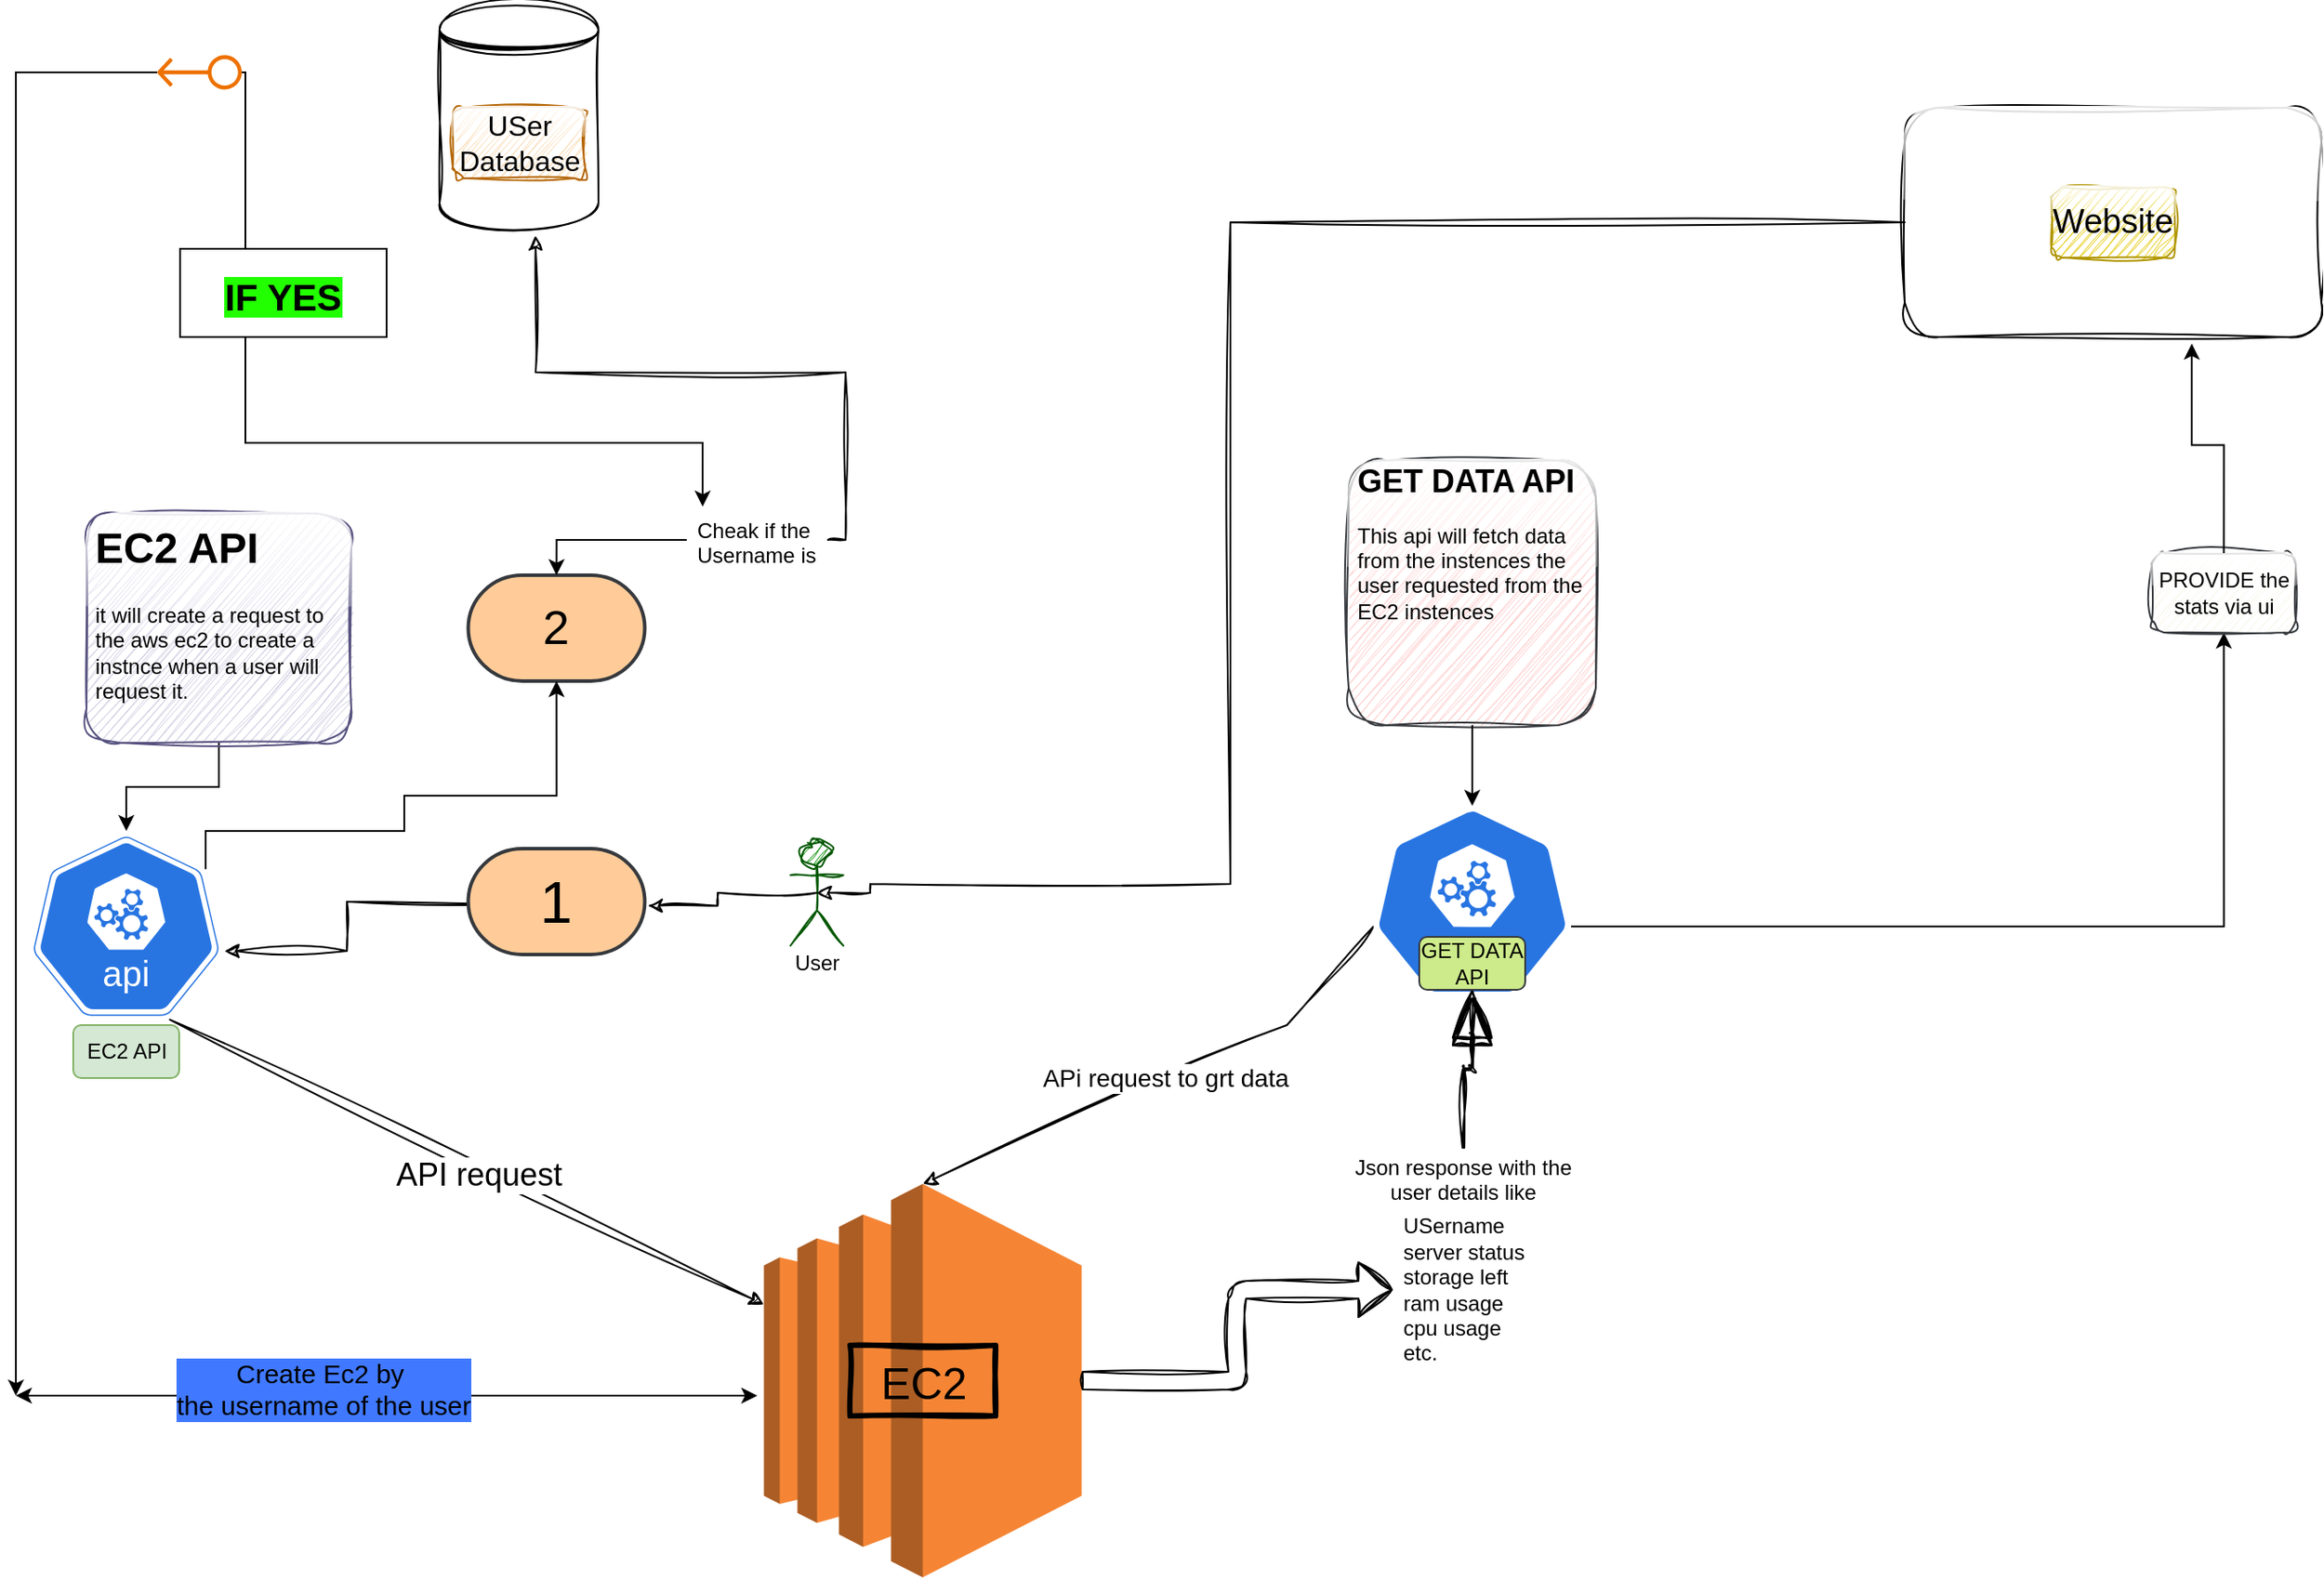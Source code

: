 <mxfile version="22.1.16" type="github">
  <diagram name="Page-1" id="Gt1Ale_o17sa32FU888b">
    <mxGraphModel dx="3765" dy="1420" grid="1" gridSize="10" guides="1" tooltips="1" connect="1" arrows="1" fold="1" page="1" pageScale="1" pageWidth="980" pageHeight="1390" math="0" shadow="0">
      <root>
        <mxCell id="0" />
        <mxCell id="1" parent="0" />
        <mxCell id="uo5J4ipbNkgnf-ojrM5Z-66" value="" style="outlineConnect=0;dashed=0;verticalLabelPosition=bottom;verticalAlign=top;align=center;html=1;shape=mxgraph.aws3.ec2;fillColor=#F58534;gradientColor=none;" vertex="1" parent="1">
          <mxGeometry x="-56.25" y="860" width="180" height="223" as="geometry" />
        </mxCell>
        <mxCell id="uo5J4ipbNkgnf-ojrM5Z-55" value="" style="aspect=fixed;sketch=0;html=1;dashed=0;whitespace=wrap;fillColor=#2875E2;strokeColor=#ffffff;points=[[0.005,0.63,0],[0.1,0.2,0],[0.9,0.2,0],[0.5,0,0],[0.995,0.63,0],[0.72,0.99,0],[0.5,1,0],[0.28,0.99,0]];shape=mxgraph.kubernetes.icon2;prIcon=api" vertex="1" parent="1">
          <mxGeometry x="-473.75" y="660" width="112.5" height="108" as="geometry" />
        </mxCell>
        <mxCell id="uo5J4ipbNkgnf-ojrM5Z-50" value="" style="strokeWidth=2;html=1;shape=mxgraph.flowchart.terminator;whiteSpace=wrap;fillColor=#ffcc99;strokeColor=#36393d;shadow=0;" vertex="1" parent="1">
          <mxGeometry x="-223.75" y="515" width="100" height="60" as="geometry" />
        </mxCell>
        <mxCell id="uo5J4ipbNkgnf-ojrM5Z-2" value="EC2 API" style="text;html=1;align=center;verticalAlign=middle;whiteSpace=wrap;rounded=1;fillColor=#d5e8d4;strokeColor=#82b366;glass=0;shadow=0;" vertex="1" parent="1">
          <mxGeometry x="-447.5" y="770" width="60" height="30" as="geometry" />
        </mxCell>
        <mxCell id="uo5J4ipbNkgnf-ojrM5Z-7" value="Actor" style="shape=umlActor;verticalLabelPosition=bottom;verticalAlign=top;html=1;outlineConnect=0;fontFamily=Tahoma;fillColor=#008a00;fontColor=#ffffff;strokeColor=#005700;sketch=1;curveFitting=1;jiggle=2;shadow=0;" vertex="1" parent="1">
          <mxGeometry x="-41.25" y="665" width="30" height="60" as="geometry" />
        </mxCell>
        <mxCell id="uo5J4ipbNkgnf-ojrM5Z-11" style="edgeStyle=orthogonalEdgeStyle;rounded=0;orthogonalLoop=1;jettySize=auto;html=1;exitX=0.5;exitY=0.5;exitDx=0;exitDy=0;exitPerimeter=0;entryX=0.995;entryY=0.63;entryDx=0;entryDy=0;entryPerimeter=0;sketch=1;curveFitting=1;jiggle=2;" edge="1" parent="1" source="uo5J4ipbNkgnf-ojrM5Z-45" target="uo5J4ipbNkgnf-ojrM5Z-55">
          <mxGeometry relative="1" as="geometry">
            <mxPoint x="-307.96" y="703.04" as="targetPoint" />
          </mxGeometry>
        </mxCell>
        <mxCell id="uo5J4ipbNkgnf-ojrM5Z-12" value="User" style="text;html=1;strokeColor=none;fillColor=none;align=center;verticalAlign=middle;whiteSpace=wrap;rounded=0;" vertex="1" parent="1">
          <mxGeometry x="-56.25" y="720" width="60" height="30" as="geometry" />
        </mxCell>
        <mxCell id="uo5J4ipbNkgnf-ojrM5Z-21" style="edgeStyle=orthogonalEdgeStyle;rounded=0;orthogonalLoop=1;jettySize=auto;html=1;exitX=0.5;exitY=1;exitDx=0;exitDy=0;" edge="1" parent="1" source="uo5J4ipbNkgnf-ojrM5Z-13" target="uo5J4ipbNkgnf-ojrM5Z-55">
          <mxGeometry relative="1" as="geometry">
            <mxPoint x="-369.947" y="660" as="targetPoint" />
          </mxGeometry>
        </mxCell>
        <mxCell id="uo5J4ipbNkgnf-ojrM5Z-13" value="&lt;h1&gt;EC2 API&lt;br&gt;&lt;/h1&gt;&lt;p&gt;it will create a request to the aws ec2 to create a instnce when a user will request it.&lt;br&gt;&lt;/p&gt;" style="text;html=1;strokeColor=#56517e;fillColor=#d0cee2;spacing=5;spacingTop=-20;whiteSpace=wrap;overflow=hidden;rounded=1;glass=1;sketch=1;curveFitting=1;jiggle=2;" vertex="1" parent="1">
          <mxGeometry x="-440" y="480" width="150" height="130" as="geometry" />
        </mxCell>
        <mxCell id="uo5J4ipbNkgnf-ojrM5Z-16" value="EC2" style="text;html=1;align=center;verticalAlign=middle;whiteSpace=wrap;rounded=0;strokeWidth=3;strokeColor=default;sketch=1;curveFitting=1;jiggle=2;fontFamily=Helvetica;fontSize=25;" vertex="1" parent="1">
          <mxGeometry x="-7.5" y="951.5" width="82.5" height="40" as="geometry" />
        </mxCell>
        <mxCell id="uo5J4ipbNkgnf-ojrM5Z-22" value="&lt;h1 style=&quot;font-size: 18px;&quot;&gt;GET DATA API&lt;br&gt;&lt;/h1&gt;&lt;p&gt;This api will fetch data from the instences the user requested from the EC2 instences&lt;br&gt;&lt;/p&gt;" style="text;html=1;strokeColor=#36393d;fillColor=#ffcccc;spacing=5;spacingTop=-20;whiteSpace=wrap;overflow=hidden;rounded=1;glass=1;sketch=1;curveFitting=1;jiggle=2;" vertex="1" parent="1">
          <mxGeometry x="275" y="450" width="140" height="150" as="geometry" />
        </mxCell>
        <mxCell id="uo5J4ipbNkgnf-ojrM5Z-23" style="edgeStyle=orthogonalEdgeStyle;rounded=0;orthogonalLoop=1;jettySize=auto;html=1;" edge="1" parent="1" source="uo5J4ipbNkgnf-ojrM5Z-22" target="uo5J4ipbNkgnf-ojrM5Z-57">
          <mxGeometry relative="1" as="geometry">
            <mxPoint x="318" y="661.04" as="targetPoint" />
          </mxGeometry>
        </mxCell>
        <mxCell id="uo5J4ipbNkgnf-ojrM5Z-25" style="edgeStyle=orthogonalEdgeStyle;rounded=1;orthogonalLoop=1;jettySize=auto;html=1;entryX=0.5;entryY=1;entryDx=0;entryDy=0;entryPerimeter=0;shape=flexArrow;sketch=1;curveFitting=1;jiggle=2;width=1.053;endSize=8.568;" edge="1" parent="1" source="uo5J4ipbNkgnf-ojrM5Z-58" target="uo5J4ipbNkgnf-ojrM5Z-57">
          <mxGeometry relative="1" as="geometry">
            <mxPoint x="110" y="941" as="sourcePoint" />
            <mxPoint x="344.04" y="741.04" as="targetPoint" />
          </mxGeometry>
        </mxCell>
        <mxCell id="uo5J4ipbNkgnf-ojrM5Z-27" value="" style="endArrow=classic;html=1;rounded=0;exitX=0.72;exitY=0.99;exitDx=0;exitDy=0;exitPerimeter=0;sketch=1;curveFitting=1;jiggle=2;" edge="1" parent="1" source="uo5J4ipbNkgnf-ojrM5Z-55" target="uo5J4ipbNkgnf-ojrM5Z-66">
          <mxGeometry relative="1" as="geometry">
            <mxPoint x="-361.48" y="741.44" as="sourcePoint" />
            <mxPoint x="-51.7" y="924" as="targetPoint" />
          </mxGeometry>
        </mxCell>
        <mxCell id="uo5J4ipbNkgnf-ojrM5Z-28" value="Label" style="edgeLabel;resizable=0;html=1;align=center;verticalAlign=middle;" connectable="0" vertex="1" parent="uo5J4ipbNkgnf-ojrM5Z-27">
          <mxGeometry relative="1" as="geometry">
            <mxPoint x="6" y="11" as="offset" />
          </mxGeometry>
        </mxCell>
        <mxCell id="uo5J4ipbNkgnf-ojrM5Z-29" value="&lt;div style=&quot;font-size: 18px;&quot;&gt;API request&lt;/div&gt;" style="edgeLabel;html=1;align=center;verticalAlign=middle;resizable=0;points=[];fontSize=18;" vertex="1" connectable="0" parent="uo5J4ipbNkgnf-ojrM5Z-27">
          <mxGeometry x="-0.006" y="4" relative="1" as="geometry">
            <mxPoint x="6" y="11" as="offset" />
          </mxGeometry>
        </mxCell>
        <mxCell id="uo5J4ipbNkgnf-ojrM5Z-31" value="&lt;div&gt;Json response with the user details like &lt;br&gt;&lt;/div&gt;&lt;div&gt;&lt;br&gt;&lt;/div&gt;" style="text;html=1;strokeColor=none;fillColor=none;align=center;verticalAlign=middle;whiteSpace=wrap;rounded=0;" vertex="1" parent="1">
          <mxGeometry x="270" y="840" width="140" height="50" as="geometry" />
        </mxCell>
        <mxCell id="uo5J4ipbNkgnf-ojrM5Z-33" value="" style="edgeStyle=orthogonalEdgeStyle;rounded=1;orthogonalLoop=1;jettySize=auto;html=1;shape=flexArrow;shadow=0;sketch=1;curveFitting=1;jiggle=2;exitX=1;exitY=0.5;exitDx=0;exitDy=0;exitPerimeter=0;" edge="1" parent="1" source="uo5J4ipbNkgnf-ojrM5Z-66" target="uo5J4ipbNkgnf-ojrM5Z-32">
          <mxGeometry relative="1" as="geometry">
            <mxPoint x="110" y="941" as="sourcePoint" />
            <mxPoint x="250" y="1100" as="targetPoint" />
          </mxGeometry>
        </mxCell>
        <mxCell id="uo5J4ipbNkgnf-ojrM5Z-32" value="&lt;div&gt;USername&lt;/div&gt;&lt;div&gt;server status&lt;/div&gt;&lt;div&gt;storage left&lt;/div&gt;&lt;div&gt;ram usage &lt;br&gt;&lt;/div&gt;&lt;div&gt;cpu usage &lt;br&gt;&lt;/div&gt;&lt;div&gt;etc.&lt;br&gt;&lt;/div&gt;" style="text;strokeColor=none;fillColor=none;align=left;verticalAlign=middle;spacingLeft=4;spacingRight=4;overflow=hidden;points=[[0,0.5],[1,0.5]];portConstraint=eastwest;rotatable=0;whiteSpace=wrap;html=1;" vertex="1" parent="1">
          <mxGeometry x="300" y="860" width="90" height="120" as="geometry" />
        </mxCell>
        <mxCell id="uo5J4ipbNkgnf-ojrM5Z-34" value="" style="endArrow=classic;html=1;rounded=0;exitX=0.005;exitY=0.63;exitDx=0;exitDy=0;exitPerimeter=0;entryX=0.5;entryY=0;entryDx=0;entryDy=0;entryPerimeter=0;sketch=1;curveFitting=1;jiggle=2;" edge="1" parent="1" source="uo5J4ipbNkgnf-ojrM5Z-57" target="uo5J4ipbNkgnf-ojrM5Z-66">
          <mxGeometry relative="1" as="geometry">
            <mxPoint x="309.12" y="732" as="sourcePoint" />
            <mxPoint x="102.2" y="900" as="targetPoint" />
            <Array as="points">
              <mxPoint x="240" y="770" />
            </Array>
          </mxGeometry>
        </mxCell>
        <mxCell id="uo5J4ipbNkgnf-ojrM5Z-35" value="&lt;font style=&quot;font-size: 14px;&quot;&gt;APi request to grt data&lt;/font&gt;" style="edgeLabel;resizable=0;html=1;align=center;verticalAlign=middle;" connectable="0" vertex="1" parent="uo5J4ipbNkgnf-ojrM5Z-34">
          <mxGeometry relative="1" as="geometry" />
        </mxCell>
        <mxCell id="uo5J4ipbNkgnf-ojrM5Z-53" style="edgeStyle=orthogonalEdgeStyle;rounded=0;orthogonalLoop=1;jettySize=auto;html=1;exitX=0;exitY=0.5;exitDx=0;exitDy=0;entryX=0.5;entryY=0.5;entryDx=0;entryDy=0;entryPerimeter=0;sketch=1;curveFitting=1;jiggle=2;" edge="1" parent="1" source="uo5J4ipbNkgnf-ojrM5Z-36" target="uo5J4ipbNkgnf-ojrM5Z-7">
          <mxGeometry relative="1" as="geometry">
            <mxPoint x="208" y="250" as="sourcePoint" />
            <Array as="points">
              <mxPoint x="208" y="315" />
              <mxPoint x="208" y="690" />
              <mxPoint x="4" y="690" />
              <mxPoint x="4" y="695" />
            </Array>
          </mxGeometry>
        </mxCell>
        <mxCell id="uo5J4ipbNkgnf-ojrM5Z-36" value="" style="rounded=1;whiteSpace=wrap;html=1;glass=1;sketch=1;curveFitting=1;jiggle=2;" vertex="1" parent="1">
          <mxGeometry x="590" y="250" width="236" height="130" as="geometry" />
        </mxCell>
        <mxCell id="uo5J4ipbNkgnf-ojrM5Z-37" value="&lt;font style=&quot;font-size: 19px;&quot;&gt;Website&lt;/font&gt;" style="text;html=1;strokeColor=#B09500;fillColor=#e3c800;align=center;verticalAlign=middle;whiteSpace=wrap;rounded=1;fontColor=#000000;sketch=1;curveFitting=1;jiggle=2;glass=1;" vertex="1" parent="1">
          <mxGeometry x="673" y="295" width="70" height="40" as="geometry" />
        </mxCell>
        <mxCell id="uo5J4ipbNkgnf-ojrM5Z-38" value="" style="shape=datastore;whiteSpace=wrap;html=1;sketch=1;curveFitting=1;jiggle=2;" vertex="1" parent="1">
          <mxGeometry x="-240" y="190" width="90" height="130" as="geometry" />
        </mxCell>
        <mxCell id="uo5J4ipbNkgnf-ojrM5Z-39" value="&lt;font style=&quot;font-size: 16px;&quot;&gt;USer Database&lt;/font&gt;" style="text;html=1;strokeColor=#b46504;fillColor=#fad7ac;align=center;verticalAlign=middle;whiteSpace=wrap;rounded=1;glass=1;sketch=1;curveFitting=1;jiggle=2;" vertex="1" parent="1">
          <mxGeometry x="-232.5" y="250" width="75" height="40" as="geometry" />
        </mxCell>
        <mxCell id="uo5J4ipbNkgnf-ojrM5Z-67" style="edgeStyle=orthogonalEdgeStyle;rounded=0;orthogonalLoop=1;jettySize=auto;html=1;exitX=0;exitY=0.5;exitDx=0;exitDy=0;" edge="1" parent="1" source="uo5J4ipbNkgnf-ojrM5Z-43">
          <mxGeometry relative="1" as="geometry">
            <mxPoint x="-100.368" y="495.158" as="targetPoint" />
          </mxGeometry>
        </mxCell>
        <mxCell id="uo5J4ipbNkgnf-ojrM5Z-43" value="Cheak if the Username is in the DB" style="text;strokeColor=none;fillColor=none;align=left;verticalAlign=middle;spacingLeft=4;spacingRight=4;overflow=hidden;points=[[0,0.5],[1,0.5]];portConstraint=eastwest;rotatable=0;whiteSpace=wrap;html=1;" vertex="1" parent="1">
          <mxGeometry x="-100" y="480" width="80" height="30" as="geometry" />
        </mxCell>
        <mxCell id="uo5J4ipbNkgnf-ojrM5Z-44" value="" style="edgeStyle=orthogonalEdgeStyle;rounded=0;orthogonalLoop=1;jettySize=auto;html=1;exitX=0.5;exitY=0.5;exitDx=0;exitDy=0;exitPerimeter=0;entryX=1.017;entryY=0.538;entryDx=0;entryDy=0;entryPerimeter=0;sketch=1;curveFitting=1;jiggle=2;" edge="1" parent="1" source="uo5J4ipbNkgnf-ojrM5Z-7" target="uo5J4ipbNkgnf-ojrM5Z-45">
          <mxGeometry relative="1" as="geometry">
            <mxPoint x="-26" y="695" as="sourcePoint" />
            <mxPoint x="-308" y="703" as="targetPoint" />
          </mxGeometry>
        </mxCell>
        <mxCell id="uo5J4ipbNkgnf-ojrM5Z-45" value="" style="strokeWidth=2;html=1;shape=mxgraph.flowchart.terminator;whiteSpace=wrap;fillColor=#ffcc99;strokeColor=#36393d;shadow=0;" vertex="1" parent="1">
          <mxGeometry x="-223.75" y="670" width="100" height="60" as="geometry" />
        </mxCell>
        <mxCell id="uo5J4ipbNkgnf-ojrM5Z-46" value="&lt;font style=&quot;font-size: 33px;&quot;&gt;1&lt;/font&gt;" style="text;html=1;strokeColor=none;fillColor=none;align=center;verticalAlign=middle;whiteSpace=wrap;rounded=0;" vertex="1" parent="1">
          <mxGeometry x="-203.75" y="685" width="60" height="30" as="geometry" />
        </mxCell>
        <mxCell id="uo5J4ipbNkgnf-ojrM5Z-47" style="edgeStyle=orthogonalEdgeStyle;rounded=0;orthogonalLoop=1;jettySize=auto;html=1;exitX=1;exitY=0.5;exitDx=0;exitDy=0;entryX=0.604;entryY=1.019;entryDx=0;entryDy=0;entryPerimeter=0;sketch=1;curveFitting=1;jiggle=2;" edge="1" parent="1" source="uo5J4ipbNkgnf-ojrM5Z-43" target="uo5J4ipbNkgnf-ojrM5Z-38">
          <mxGeometry relative="1" as="geometry">
            <Array as="points">
              <mxPoint x="-10" y="495" />
              <mxPoint x="-10" y="400" />
              <mxPoint x="-186" y="400" />
            </Array>
          </mxGeometry>
        </mxCell>
        <mxCell id="uo5J4ipbNkgnf-ojrM5Z-49" value="&lt;font style=&quot;font-size: 27px;&quot;&gt;2&lt;/font&gt;" style="text;html=1;strokeColor=none;fillColor=none;align=center;verticalAlign=middle;whiteSpace=wrap;rounded=0;" vertex="1" parent="1">
          <mxGeometry x="-203.75" y="530" width="60" height="30" as="geometry" />
        </mxCell>
        <mxCell id="uo5J4ipbNkgnf-ojrM5Z-51" style="edgeStyle=orthogonalEdgeStyle;rounded=0;orthogonalLoop=1;jettySize=auto;html=1;entryX=0.5;entryY=1;entryDx=0;entryDy=0;entryPerimeter=0;exitX=0.9;exitY=0.2;exitDx=0;exitDy=0;exitPerimeter=0;" edge="1" parent="1" source="uo5J4ipbNkgnf-ojrM5Z-55" target="uo5J4ipbNkgnf-ojrM5Z-50">
          <mxGeometry relative="1" as="geometry">
            <mxPoint x="-340" y="670" as="sourcePoint" />
            <Array as="points">
              <mxPoint x="-372" y="660" />
              <mxPoint x="-260" y="660" />
              <mxPoint x="-260" y="640" />
              <mxPoint x="-174" y="640" />
            </Array>
          </mxGeometry>
        </mxCell>
        <mxCell id="uo5J4ipbNkgnf-ojrM5Z-52" style="edgeStyle=orthogonalEdgeStyle;rounded=0;orthogonalLoop=1;jettySize=auto;html=1;exitX=0;exitY=0.5;exitDx=0;exitDy=0;entryX=0.5;entryY=0;entryDx=0;entryDy=0;entryPerimeter=0;" edge="1" parent="1" source="uo5J4ipbNkgnf-ojrM5Z-43" target="uo5J4ipbNkgnf-ojrM5Z-50">
          <mxGeometry relative="1" as="geometry" />
        </mxCell>
        <mxCell id="uo5J4ipbNkgnf-ojrM5Z-56" value="" style="aspect=fixed;sketch=0;html=1;dashed=0;whitespace=wrap;fillColor=#2875E2;strokeColor=#ffffff;points=[[0.005,0.63,0],[0.1,0.2,0],[0.9,0.2,0],[0.5,0,0],[0.995,0.63,0],[0.72,0.99,0],[0.5,1,0],[0.28,0.99,0]];shape=mxgraph.kubernetes.icon2;kubernetesLabel=1;prIcon=api" vertex="1" parent="1">
          <mxGeometry x="-469.58" y="664" width="104.17" height="100" as="geometry" />
        </mxCell>
        <mxCell id="uo5J4ipbNkgnf-ojrM5Z-73" style="edgeStyle=orthogonalEdgeStyle;rounded=0;orthogonalLoop=1;jettySize=auto;html=1;exitX=0.995;exitY=0.63;exitDx=0;exitDy=0;exitPerimeter=0;entryX=0.5;entryY=1;entryDx=0;entryDy=0;" edge="1" parent="1" source="uo5J4ipbNkgnf-ojrM5Z-57" target="uo5J4ipbNkgnf-ojrM5Z-63">
          <mxGeometry relative="1" as="geometry" />
        </mxCell>
        <mxCell id="uo5J4ipbNkgnf-ojrM5Z-57" value="" style="aspect=fixed;sketch=0;html=1;dashed=0;whitespace=wrap;fillColor=#2875E2;strokeColor=#ffffff;points=[[0.005,0.63,0],[0.1,0.2,0],[0.9,0.2,0],[0.5,0,0],[0.995,0.63,0],[0.72,0.99,0],[0.5,1,0],[0.28,0.99,0]];shape=mxgraph.kubernetes.icon2;kubernetesLabel=1;prIcon=api" vertex="1" parent="1">
          <mxGeometry x="288.49" y="645.75" width="113.03" height="108.5" as="geometry" />
        </mxCell>
        <mxCell id="uo5J4ipbNkgnf-ojrM5Z-60" value="" style="edgeStyle=orthogonalEdgeStyle;rounded=1;orthogonalLoop=1;jettySize=auto;html=1;entryX=0.5;entryY=1;entryDx=0;entryDy=0;entryPerimeter=0;shape=flexArrow;sketch=1;curveFitting=1;jiggle=2;width=1.053;endSize=8.568;" edge="1" parent="1" source="uo5J4ipbNkgnf-ojrM5Z-31" target="uo5J4ipbNkgnf-ojrM5Z-58">
          <mxGeometry relative="1" as="geometry">
            <mxPoint x="340" y="840" as="sourcePoint" />
            <mxPoint x="345" y="754" as="targetPoint" />
          </mxGeometry>
        </mxCell>
        <mxCell id="uo5J4ipbNkgnf-ojrM5Z-58" value="GET DATA API" style="text;html=1;strokeColor=#36393d;fillColor=#cdeb8b;align=center;verticalAlign=middle;whiteSpace=wrap;rounded=1;" vertex="1" parent="1">
          <mxGeometry x="315" y="720" width="60" height="30" as="geometry" />
        </mxCell>
        <mxCell id="uo5J4ipbNkgnf-ojrM5Z-63" value="PROVIDE the stats via ui" style="text;html=1;strokeColor=#36393d;fillColor=#f9f7ed;align=center;verticalAlign=middle;whiteSpace=wrap;rounded=1;glass=1;sketch=1;curveFitting=1;jiggle=2;" vertex="1" parent="1">
          <mxGeometry x="730" y="502.5" width="81.51" height="45" as="geometry" />
        </mxCell>
        <mxCell id="uo5J4ipbNkgnf-ojrM5Z-70" style="edgeStyle=orthogonalEdgeStyle;rounded=0;orthogonalLoop=1;jettySize=auto;html=1;" edge="1" parent="1" source="uo5J4ipbNkgnf-ojrM5Z-68">
          <mxGeometry relative="1" as="geometry">
            <mxPoint x="-480" y="980" as="targetPoint" />
            <Array as="points">
              <mxPoint x="-480" y="230" />
            </Array>
          </mxGeometry>
        </mxCell>
        <mxCell id="uo5J4ipbNkgnf-ojrM5Z-77" style="edgeStyle=orthogonalEdgeStyle;rounded=0;orthogonalLoop=1;jettySize=auto;html=1;entryX=0.113;entryY=-0.129;entryDx=0;entryDy=0;entryPerimeter=0;" edge="1" parent="1" source="uo5J4ipbNkgnf-ojrM5Z-68" target="uo5J4ipbNkgnf-ojrM5Z-43">
          <mxGeometry relative="1" as="geometry">
            <mxPoint x="-330" y="440" as="targetPoint" />
            <Array as="points">
              <mxPoint x="-350" y="230" />
              <mxPoint x="-350" y="440" />
              <mxPoint x="-91" y="440" />
            </Array>
          </mxGeometry>
        </mxCell>
        <mxCell id="uo5J4ipbNkgnf-ojrM5Z-68" value="" style="sketch=0;outlineConnect=0;fontColor=#232F3E;gradientColor=none;fillColor=#ED7100;strokeColor=none;dashed=0;verticalLabelPosition=bottom;verticalAlign=top;align=center;html=1;fontSize=12;fontStyle=0;aspect=fixed;pointerEvents=1;shape=mxgraph.aws4.elastic_ip_address;rotation=-180;" vertex="1" parent="1">
          <mxGeometry x="-400" y="220" width="48" height="20" as="geometry" />
        </mxCell>
        <mxCell id="uo5J4ipbNkgnf-ojrM5Z-74" style="edgeStyle=orthogonalEdgeStyle;rounded=0;orthogonalLoop=1;jettySize=auto;html=1;exitX=0.5;exitY=0;exitDx=0;exitDy=0;entryX=0.689;entryY=1.029;entryDx=0;entryDy=0;entryPerimeter=0;" edge="1" parent="1" source="uo5J4ipbNkgnf-ojrM5Z-63" target="uo5J4ipbNkgnf-ojrM5Z-36">
          <mxGeometry relative="1" as="geometry" />
        </mxCell>
        <mxCell id="uo5J4ipbNkgnf-ojrM5Z-75" value="" style="endArrow=classic;startArrow=classic;html=1;rounded=0;" edge="1" parent="1">
          <mxGeometry width="50" height="50" relative="1" as="geometry">
            <mxPoint x="-480" y="980" as="sourcePoint" />
            <mxPoint x="-60" y="980" as="targetPoint" />
          </mxGeometry>
        </mxCell>
        <mxCell id="uo5J4ipbNkgnf-ojrM5Z-76" value="&lt;div style=&quot;font-size: 15px;&quot;&gt;Create Ec2 by&amp;nbsp;&lt;/div&gt;&lt;div style=&quot;font-size: 15px;&quot;&gt;the username of the user&lt;/div&gt;" style="edgeLabel;html=1;align=center;verticalAlign=middle;resizable=0;points=[];labelBackgroundColor=#4079FF;spacing=45;fontSize=15;" vertex="1" connectable="0" parent="uo5J4ipbNkgnf-ojrM5Z-75">
          <mxGeometry x="-0.175" y="4" relative="1" as="geometry">
            <mxPoint as="offset" />
          </mxGeometry>
        </mxCell>
        <mxCell id="uo5J4ipbNkgnf-ojrM5Z-78" value="&lt;h2 style=&quot;font-size: 25px;&quot;&gt;&lt;font style=&quot;background-color: rgb(34, 255, 0); font-size: 21px;&quot;&gt;IF YES&lt;/font&gt;&lt;/h2&gt;" style="rounded=0;whiteSpace=wrap;html=1;" vertex="1" parent="1">
          <mxGeometry x="-387" y="330" width="117" height="50" as="geometry" />
        </mxCell>
      </root>
    </mxGraphModel>
  </diagram>
</mxfile>

